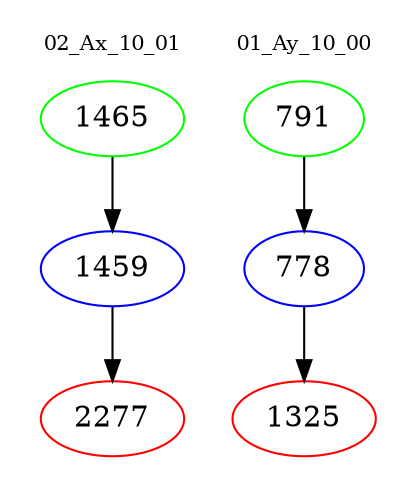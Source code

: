 digraph{
subgraph cluster_0 {
color = white
label = "02_Ax_10_01";
fontsize=10;
T0_1465 [label="1465", color="green"]
T0_1465 -> T0_1459 [color="black"]
T0_1459 [label="1459", color="blue"]
T0_1459 -> T0_2277 [color="black"]
T0_2277 [label="2277", color="red"]
}
subgraph cluster_1 {
color = white
label = "01_Ay_10_00";
fontsize=10;
T1_791 [label="791", color="green"]
T1_791 -> T1_778 [color="black"]
T1_778 [label="778", color="blue"]
T1_778 -> T1_1325 [color="black"]
T1_1325 [label="1325", color="red"]
}
}
